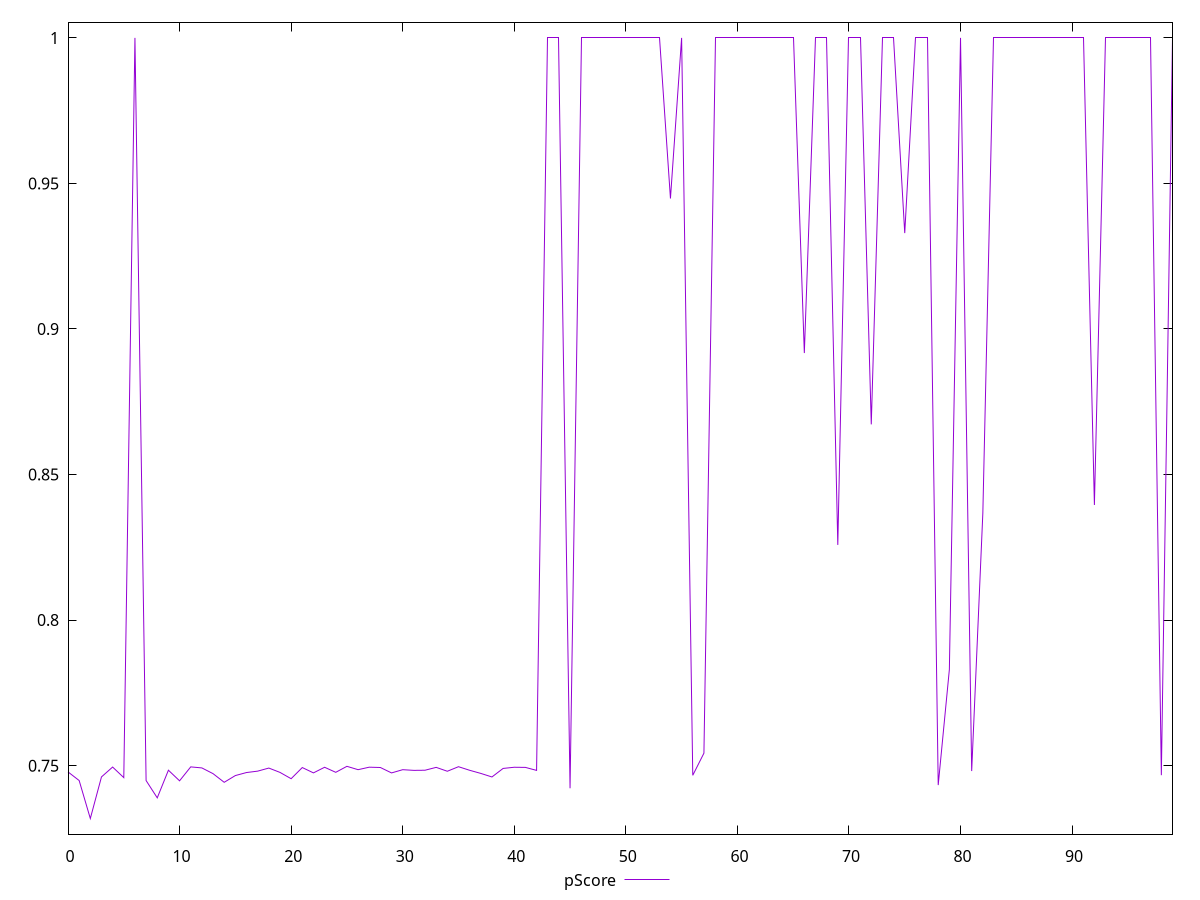 reset

$pScore <<EOF
0 0.7478466666666667
1 0.74488
2 0.7318288888888889
3 0.7461177777777778
4 0.7495111111111111
5 0.7458777777777778
6 1
7 0.7448755555555555
8 0.7389288888888889
9 0.7484255555555556
10 0.7447788888888889
11 0.7495677777777777
12 0.7492088888888889
13 0.7472433333333334
14 0.7442711111111111
15 0.7465866666666666
16 0.7476255555555555
17 0.7481044444444445
18 0.7491644444444444
19 0.7476733333333333
20 0.7455066666666667
21 0.74934
22 0.7475077777777778
23 0.7494333333333334
24 0.7477022222222222
25 0.74976
26 0.7486066666666666
27 0.7494633333333334
28 0.7493533333333333
29 0.7474955555555556
30 0.7486033333333333
31 0.7483711111111111
32 0.7484177777777777
33 0.7494
34 0.7480666666666667
35 0.7496311111111111
36 0.7484
37 0.7473266666666667
38 0.7461033333333333
39 0.7490366666666667
40 0.7494422222222222
41 0.74939
42 0.7483622222222223
43 1
44 1
45 0.7422233333333333
46 1
47 1
48 1
49 1
50 1
51 1
52 1
53 1
54 0.9448374999811252
55 1
56 0.7466688888888889
57 0.7542808333287636
58 1
59 1
60 1
61 1
62 1
63 1
64 1
65 1
66 0.8917341666668653
67 1
68 1
69 0.8258199999978145
70 1
71 1
72 0.867228333329161
73 1
74 1
75 0.9329341666648785
76 1
77 1
78 0.7433166666666667
79 0.7830241666734219
80 1
81 0.7481266666666666
82 0.8367116666585207
83 1
84 1
85 1
86 1
87 1
88 1
89 1
90 1
91 1
92 0.8395483333369096
93 1
94 1
95 1
96 1
97 1
98 0.7467077777777777
99 1
EOF

set key outside below
set xrange [0:99]
set yrange [0.7264654666666667:1.0053634222222223]
set trange [0.7264654666666667:1.0053634222222223]
set terminal svg size 640, 500 enhanced background rgb 'white'
set output "report_00025_2021-02-22T21:38:55.199Z/uses-rel-preconnect/samples/pages/pScore/values.svg"

plot $pScore title "pScore" with line

reset
